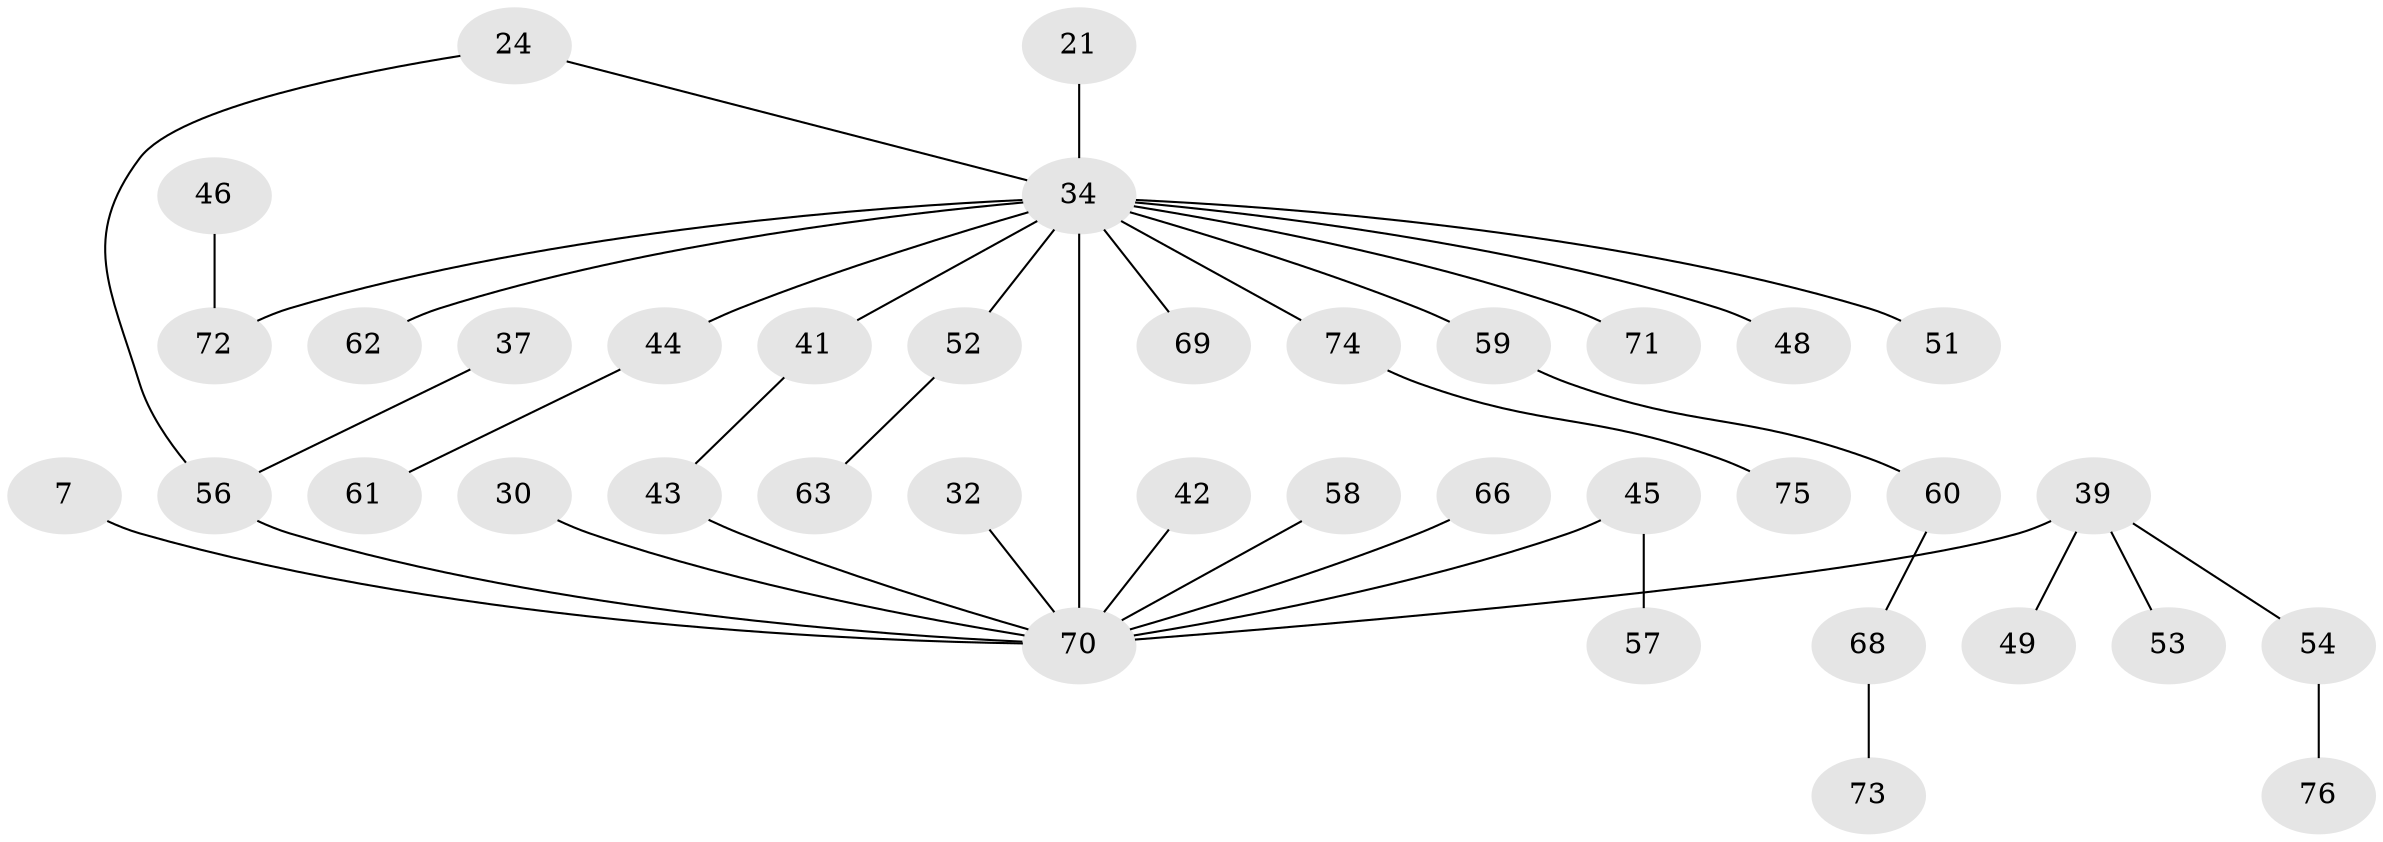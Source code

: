 // original degree distribution, {9: 0.013157894736842105, 5: 0.039473684210526314, 4: 0.039473684210526314, 1: 0.35526315789473684, 8: 0.013157894736842105, 3: 0.17105263157894737, 7: 0.02631578947368421, 2: 0.34210526315789475}
// Generated by graph-tools (version 1.1) at 2025/42/03/09/25 04:42:37]
// undirected, 38 vertices, 39 edges
graph export_dot {
graph [start="1"]
  node [color=gray90,style=filled];
  7;
  21;
  24 [super="+18"];
  30;
  32;
  34 [super="+9+25+10+6+12"];
  37;
  39;
  41 [super="+16"];
  42;
  43 [super="+11"];
  44 [super="+36"];
  45;
  46;
  48 [super="+31"];
  49;
  51;
  52 [super="+29+47"];
  53;
  54;
  56 [super="+55+35"];
  57;
  58;
  59;
  60;
  61;
  62;
  63;
  66;
  68;
  69 [super="+26"];
  70 [super="+17+64+67+40"];
  71 [super="+33"];
  72 [super="+28"];
  73;
  74;
  75;
  76;
  7 -- 70;
  21 -- 34;
  24 -- 56;
  24 -- 34;
  30 -- 70;
  32 -- 70;
  34 -- 74;
  34 -- 70 [weight=6];
  34 -- 59;
  34 -- 62;
  34 -- 51;
  34 -- 71 [weight=2];
  34 -- 72;
  34 -- 52;
  34 -- 41;
  34 -- 69;
  34 -- 48;
  34 -- 44;
  37 -- 56;
  39 -- 49;
  39 -- 53;
  39 -- 54;
  39 -- 70 [weight=2];
  41 -- 43;
  42 -- 70;
  43 -- 70 [weight=2];
  44 -- 61;
  45 -- 57;
  45 -- 70;
  46 -- 72;
  52 -- 63;
  54 -- 76;
  56 -- 70 [weight=4];
  58 -- 70;
  59 -- 60;
  60 -- 68;
  66 -- 70;
  68 -- 73;
  74 -- 75;
}
